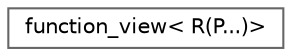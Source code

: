 digraph "Graphical Class Hierarchy"
{
 // LATEX_PDF_SIZE
  bgcolor="transparent";
  edge [fontname=Helvetica,fontsize=10,labelfontname=Helvetica,labelfontsize=10];
  node [fontname=Helvetica,fontsize=10,shape=box,height=0.2,width=0.4];
  rankdir="LR";
  Node0 [id="Node000000",label="function_view\< R(P...)\>",height=0.2,width=0.4,color="grey40", fillcolor="white", style="filled",URL="$classfunction__view_3_01_r_07_p_8_8_8_08_4.html",tooltip=" "];
}
